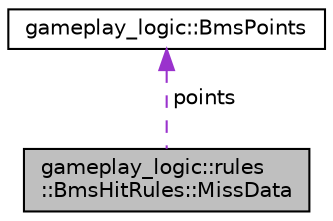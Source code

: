 digraph "gameplay_logic::rules::BmsHitRules::MissData"
{
 // LATEX_PDF_SIZE
  edge [fontname="Helvetica",fontsize="10",labelfontname="Helvetica",labelfontsize="10"];
  node [fontname="Helvetica",fontsize="10",shape=record];
  Node1 [label="gameplay_logic::rules\l::BmsHitRules::MissData",height=0.2,width=0.4,color="black", fillcolor="grey75", style="filled", fontcolor="black",tooltip=" "];
  Node2 -> Node1 [dir="back",color="darkorchid3",fontsize="10",style="dashed",label=" points" ,fontname="Helvetica"];
  Node2 [label="gameplay_logic::BmsPoints",height=0.2,width=0.4,color="black", fillcolor="white", style="filled",URL="$classgameplay__logic_1_1BmsPoints.html",tooltip=" "];
}
